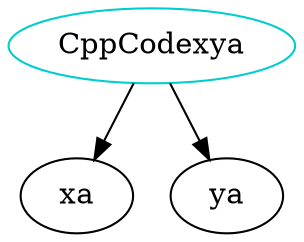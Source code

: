 digraph cppcodexya{
CppCodexya -> xa;
CppCodexya -> ya;
CppCodexya	[shape=oval, color=cyan3, label="CppCodexya"];
}
